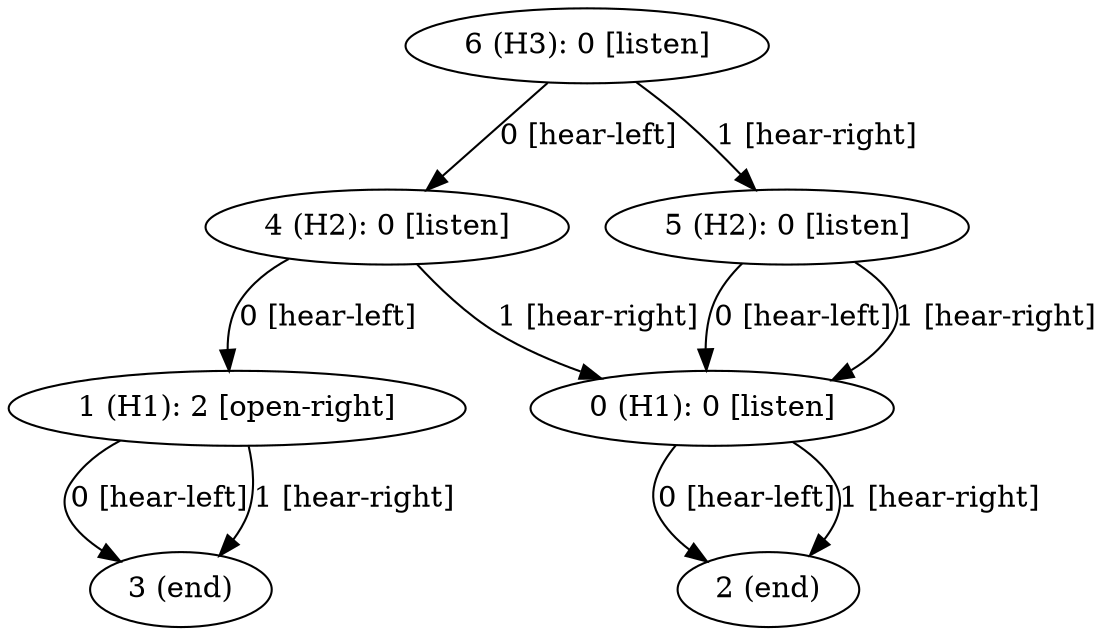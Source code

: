 digraph G {
0[label="0 (H1): 0 [listen]"];
1[label="1 (H1): 2 [open-right]"];
2[label="2 (end)"];
3[label="3 (end)"];
4[label="4 (H2): 0 [listen]"];
5[label="5 (H2): 0 [listen]"];
6[label="6 (H3): 0 [listen]"];
0->2 [label="0 [hear-left]"];
0->2 [label="1 [hear-right]"];
1->3 [label="0 [hear-left]"];
1->3 [label="1 [hear-right]"];
4->1 [label="0 [hear-left]"];
4->0 [label="1 [hear-right]"];
5->0 [label="0 [hear-left]"];
5->0 [label="1 [hear-right]"];
6->4 [label="0 [hear-left]"];
6->5 [label="1 [hear-right]"];
}
